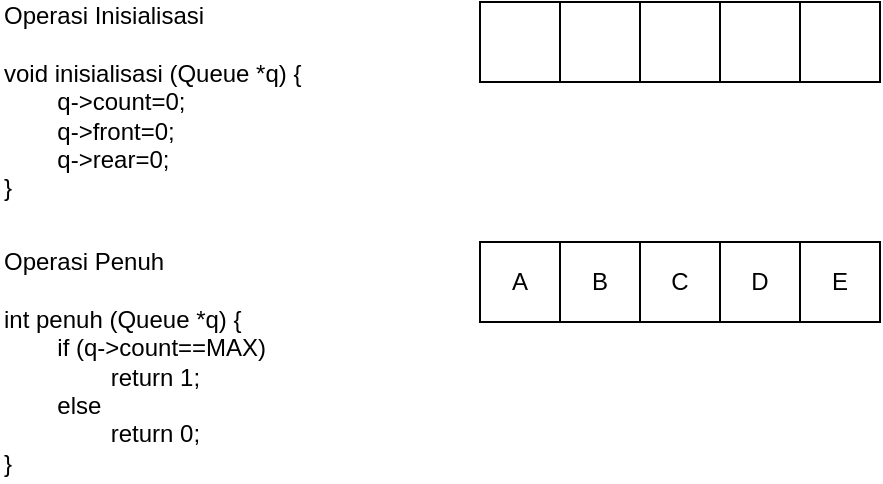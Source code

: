 <mxfile version="17.4.0" type="device"><diagram id="1E8E2xR3MGU7aSqV9JOw" name="Page-1"><mxGraphModel dx="1006" dy="540" grid="1" gridSize="10" guides="1" tooltips="1" connect="1" arrows="1" fold="1" page="1" pageScale="1" pageWidth="1169" pageHeight="827" math="0" shadow="0"><root><mxCell id="0"/><mxCell id="1" parent="0"/><mxCell id="DUCa8TPD5EtsCmSg1byf-1" value="" style="rounded=0;whiteSpace=wrap;html=1;" vertex="1" parent="1"><mxGeometry x="280" y="40" width="40" height="40" as="geometry"/></mxCell><mxCell id="DUCa8TPD5EtsCmSg1byf-2" value="" style="rounded=0;whiteSpace=wrap;html=1;" vertex="1" parent="1"><mxGeometry x="320" y="40" width="40" height="40" as="geometry"/></mxCell><mxCell id="DUCa8TPD5EtsCmSg1byf-3" value="" style="rounded=0;whiteSpace=wrap;html=1;" vertex="1" parent="1"><mxGeometry x="440" y="40" width="40" height="40" as="geometry"/></mxCell><mxCell id="DUCa8TPD5EtsCmSg1byf-4" value="" style="rounded=0;whiteSpace=wrap;html=1;" vertex="1" parent="1"><mxGeometry x="360" y="40" width="40" height="40" as="geometry"/></mxCell><mxCell id="DUCa8TPD5EtsCmSg1byf-5" value="" style="rounded=0;whiteSpace=wrap;html=1;" vertex="1" parent="1"><mxGeometry x="400" y="40" width="40" height="40" as="geometry"/></mxCell><mxCell id="DUCa8TPD5EtsCmSg1byf-7" value="&lt;span style=&quot;text-align: center&quot;&gt;Operasi Inisialisasi&lt;/span&gt;&lt;br&gt;&lt;br&gt;void inisialisasi (Queue *q) {&lt;br&gt;&lt;span&gt;&#9;&lt;/span&gt;&lt;span style=&quot;white-space: pre&quot;&gt;&#9;&lt;/span&gt;q-&amp;gt;count=0;&lt;br&gt;&lt;span&gt;&#9;&lt;/span&gt;&lt;span style=&quot;white-space: pre&quot;&gt;&#9;&lt;/span&gt;q-&amp;gt;front=0;&lt;br&gt;&lt;span&gt;&#9;&lt;/span&gt;&lt;span style=&quot;white-space: pre&quot;&gt;&#9;&lt;/span&gt;q-&amp;gt;rear=0;&lt;br&gt;}" style="text;html=1;strokeColor=none;fillColor=none;align=left;verticalAlign=middle;whiteSpace=wrap;rounded=0;" vertex="1" parent="1"><mxGeometry x="40" y="40" width="210" height="100" as="geometry"/></mxCell><mxCell id="DUCa8TPD5EtsCmSg1byf-8" value="A" style="rounded=0;whiteSpace=wrap;html=1;" vertex="1" parent="1"><mxGeometry x="280" y="160" width="40" height="40" as="geometry"/></mxCell><mxCell id="DUCa8TPD5EtsCmSg1byf-9" value="B" style="rounded=0;whiteSpace=wrap;html=1;" vertex="1" parent="1"><mxGeometry x="320" y="160" width="40" height="40" as="geometry"/></mxCell><mxCell id="DUCa8TPD5EtsCmSg1byf-10" value="E" style="rounded=0;whiteSpace=wrap;html=1;" vertex="1" parent="1"><mxGeometry x="440" y="160" width="40" height="40" as="geometry"/></mxCell><mxCell id="DUCa8TPD5EtsCmSg1byf-11" value="C" style="rounded=0;whiteSpace=wrap;html=1;" vertex="1" parent="1"><mxGeometry x="360" y="160" width="40" height="40" as="geometry"/></mxCell><mxCell id="DUCa8TPD5EtsCmSg1byf-12" value="D" style="rounded=0;whiteSpace=wrap;html=1;" vertex="1" parent="1"><mxGeometry x="400" y="160" width="40" height="40" as="geometry"/></mxCell><mxCell id="DUCa8TPD5EtsCmSg1byf-13" value="&lt;span style=&quot;text-align: center&quot;&gt;Operasi Penuh&lt;/span&gt;&lt;br&gt;&lt;br&gt;int penuh (Queue *q) {&lt;br&gt;&lt;span&gt;&#9;&lt;/span&gt;&lt;span style=&quot;white-space: pre&quot;&gt;&#9;&lt;/span&gt;if (q-&amp;gt;count==MAX)&lt;br&gt;&lt;span style=&quot;white-space: pre&quot;&gt;&#9;&lt;span style=&quot;white-space: pre&quot;&gt;&#9;&lt;/span&gt;r&lt;/span&gt;eturn 1;&lt;br&gt;&lt;span style=&quot;white-space: pre&quot;&gt;&#9;&lt;/span&gt;else&lt;br&gt;&lt;span style=&quot;white-space: pre&quot;&gt;&#9;&lt;/span&gt;&lt;span style=&quot;white-space: pre&quot;&gt;&#9;&lt;/span&gt;return 0;&lt;br&gt;}" style="text;html=1;strokeColor=none;fillColor=none;align=left;verticalAlign=middle;whiteSpace=wrap;rounded=0;" vertex="1" parent="1"><mxGeometry x="40" y="160" width="210" height="120" as="geometry"/></mxCell></root></mxGraphModel></diagram></mxfile>
